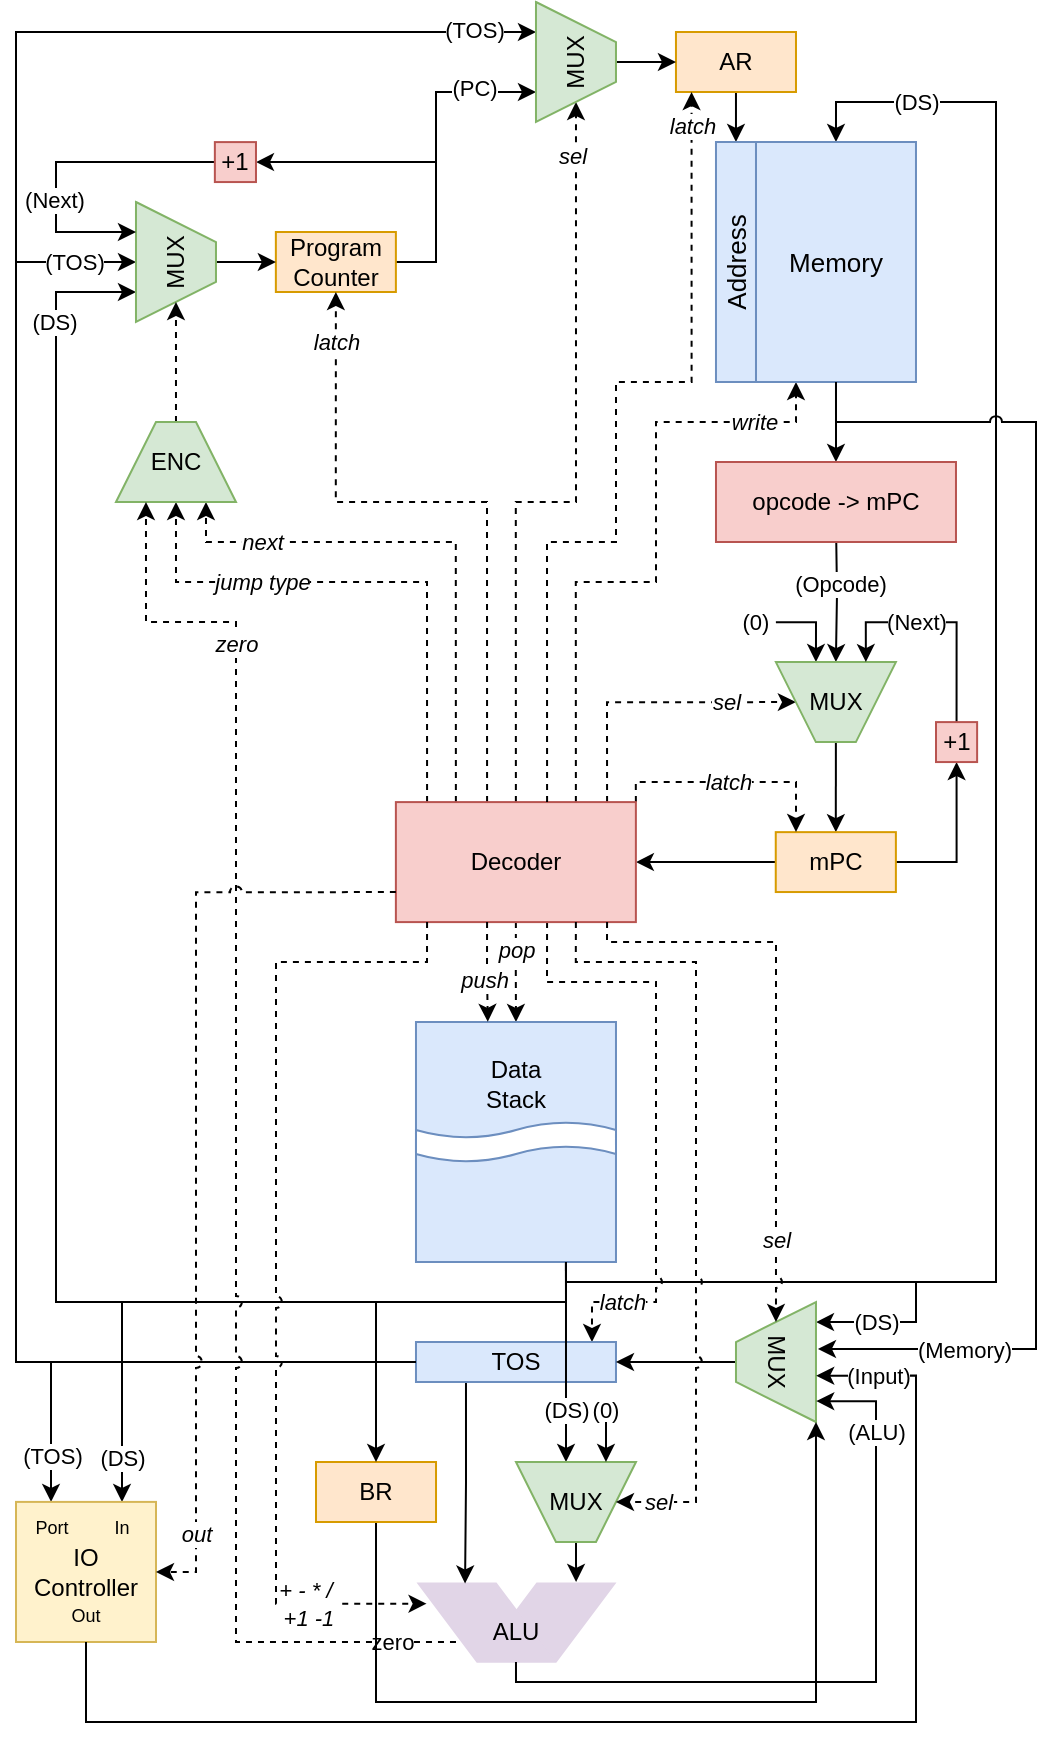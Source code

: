 <mxfile version="24.4.0" type="device">
  <diagram name="Page-1" id="PJzcmPcfEXtCJqOqldld">
    <mxGraphModel dx="734" dy="472" grid="1" gridSize="10" guides="1" tooltips="1" connect="1" arrows="1" fold="1" page="1" pageScale="1" pageWidth="850" pageHeight="1100" background="none" math="0" shadow="0">
      <root>
        <mxCell id="0" />
        <mxCell id="1" parent="0" />
        <mxCell id="N7PJomAF6_bV-9XCImqY-77" style="edgeStyle=orthogonalEdgeStyle;rounded=0;orthogonalLoop=1;jettySize=auto;html=1;exitX=0;exitY=0.5;exitDx=0;exitDy=0;entryX=0.25;entryY=1;entryDx=0;entryDy=0;" parent="1" source="qQ5Oa0ZnRfvg7QE1ZFq0-29" target="N7PJomAF6_bV-9XCImqY-65" edge="1">
          <mxGeometry relative="1" as="geometry">
            <Array as="points">
              <mxPoint x="190" y="760" />
              <mxPoint x="190" y="95" />
            </Array>
          </mxGeometry>
        </mxCell>
        <mxCell id="N7PJomAF6_bV-9XCImqY-89" value="(TOS)" style="edgeLabel;html=1;align=center;verticalAlign=middle;resizable=0;points=[];" parent="N7PJomAF6_bV-9XCImqY-77" vertex="1" connectable="0">
          <mxGeometry x="0.954" y="1" relative="1" as="geometry">
            <mxPoint x="-5" as="offset" />
          </mxGeometry>
        </mxCell>
        <mxCell id="cv9zKFNZRaeKrZJYY6Kr-5" style="edgeStyle=orthogonalEdgeStyle;rounded=0;orthogonalLoop=1;jettySize=auto;html=1;exitX=0;exitY=0.5;exitDx=0;exitDy=0;entryX=0.5;entryY=1;entryDx=0;entryDy=0;" parent="1" source="qQ5Oa0ZnRfvg7QE1ZFq0-29" target="N7PJomAF6_bV-9XCImqY-14" edge="1">
          <mxGeometry relative="1" as="geometry">
            <Array as="points">
              <mxPoint x="190" y="760" />
              <mxPoint x="190" y="210" />
            </Array>
          </mxGeometry>
        </mxCell>
        <mxCell id="cv9zKFNZRaeKrZJYY6Kr-6" value="(TOS)" style="edgeLabel;html=1;align=center;verticalAlign=middle;resizable=0;points=[];" parent="cv9zKFNZRaeKrZJYY6Kr-5" vertex="1" connectable="0">
          <mxGeometry x="0.933" y="1" relative="1" as="geometry">
            <mxPoint x="-4" y="1" as="offset" />
          </mxGeometry>
        </mxCell>
        <mxCell id="cv9zKFNZRaeKrZJYY6Kr-4" style="edgeStyle=orthogonalEdgeStyle;rounded=0;orthogonalLoop=1;jettySize=auto;html=1;exitX=0.75;exitY=1;exitDx=0;exitDy=0;entryX=0.75;entryY=1;entryDx=0;entryDy=0;jumpStyle=none;" parent="1" source="qQ5Oa0ZnRfvg7QE1ZFq0-28" target="N7PJomAF6_bV-9XCImqY-14" edge="1">
          <mxGeometry relative="1" as="geometry">
            <Array as="points">
              <mxPoint x="465" y="730" />
              <mxPoint x="210" y="730" />
              <mxPoint x="210" y="225" />
            </Array>
          </mxGeometry>
        </mxCell>
        <mxCell id="cv9zKFNZRaeKrZJYY6Kr-9" value="(DS)" style="edgeLabel;html=1;align=center;verticalAlign=middle;resizable=0;points=[];" parent="cv9zKFNZRaeKrZJYY6Kr-4" vertex="1" connectable="0">
          <mxGeometry x="0.895" y="1" relative="1" as="geometry">
            <mxPoint y="12" as="offset" />
          </mxGeometry>
        </mxCell>
        <mxCell id="qQ5Oa0ZnRfvg7QE1ZFq0-73" style="edgeStyle=orthogonalEdgeStyle;rounded=0;orthogonalLoop=1;jettySize=auto;html=1;exitX=0.75;exitY=1;exitDx=0;exitDy=0;entryX=0.833;entryY=1;entryDx=0;entryDy=0;entryPerimeter=0;" parent="1" source="qQ5Oa0ZnRfvg7QE1ZFq0-28" target="N7PJomAF6_bV-9XCImqY-4" edge="1">
          <mxGeometry relative="1" as="geometry">
            <mxPoint x="579.99" y="750" as="targetPoint" />
            <Array as="points">
              <mxPoint x="464.99" y="720" />
              <mxPoint x="639.99" y="720" />
              <mxPoint x="639.99" y="740" />
            </Array>
          </mxGeometry>
        </mxCell>
        <mxCell id="Do0a-ro9Hrfzr5cdYWvO-51" value="(DS)" style="edgeLabel;html=1;align=center;verticalAlign=middle;resizable=0;points=[];" vertex="1" connectable="0" parent="qQ5Oa0ZnRfvg7QE1ZFq0-73">
          <mxGeometry x="0.77" relative="1" as="geometry">
            <mxPoint as="offset" />
          </mxGeometry>
        </mxCell>
        <mxCell id="N7PJomAF6_bV-9XCImqY-78" style="edgeStyle=orthogonalEdgeStyle;rounded=0;orthogonalLoop=1;jettySize=auto;html=1;exitX=0.75;exitY=1;exitDx=0;exitDy=0;entryX=0.5;entryY=0;entryDx=0;entryDy=0;jumpStyle=none;" parent="1" source="qQ5Oa0ZnRfvg7QE1ZFq0-28" target="N7PJomAF6_bV-9XCImqY-67" edge="1">
          <mxGeometry relative="1" as="geometry">
            <Array as="points">
              <mxPoint x="464.99" y="720" />
              <mxPoint x="679.99" y="720" />
              <mxPoint x="679.99" y="130" />
              <mxPoint x="599.99" y="130" />
            </Array>
          </mxGeometry>
        </mxCell>
        <mxCell id="cv9zKFNZRaeKrZJYY6Kr-3" value="(DS)" style="edgeLabel;html=1;align=center;verticalAlign=middle;resizable=0;points=[];" parent="N7PJomAF6_bV-9XCImqY-78" vertex="1" connectable="0">
          <mxGeometry x="0.905" relative="1" as="geometry">
            <mxPoint x="16" as="offset" />
          </mxGeometry>
        </mxCell>
        <mxCell id="N7PJomAF6_bV-9XCImqY-27" style="edgeStyle=orthogonalEdgeStyle;rounded=0;orthogonalLoop=1;jettySize=auto;html=1;exitX=0.5;exitY=1;exitDx=0;exitDy=0;entryX=0.5;entryY=0;entryDx=0;entryDy=0;jumpStyle=none;" parent="1" source="N7PJomAF6_bV-9XCImqY-67" target="qQ5Oa0ZnRfvg7QE1ZFq0-6" edge="1">
          <mxGeometry relative="1" as="geometry">
            <mxPoint x="599.99" y="270" as="sourcePoint" />
          </mxGeometry>
        </mxCell>
        <mxCell id="qQ5Oa0ZnRfvg7QE1ZFq0-4" style="edgeStyle=orthogonalEdgeStyle;rounded=0;orthogonalLoop=1;jettySize=auto;html=1;exitX=1;exitY=0.5;exitDx=0;exitDy=0;entryX=0.75;entryY=1;entryDx=0;entryDy=0;" parent="1" source="qQ5Oa0ZnRfvg7QE1ZFq0-2" target="N7PJomAF6_bV-9XCImqY-65" edge="1">
          <mxGeometry relative="1" as="geometry">
            <mxPoint x="439.99" y="210" as="targetPoint" />
            <Array as="points">
              <mxPoint x="399.99" y="210" />
              <mxPoint x="399.99" y="125" />
            </Array>
          </mxGeometry>
        </mxCell>
        <mxCell id="N7PJomAF6_bV-9XCImqY-88" value="(PC)" style="edgeLabel;html=1;align=center;verticalAlign=middle;resizable=0;points=[];" parent="qQ5Oa0ZnRfvg7QE1ZFq0-4" vertex="1" connectable="0">
          <mxGeometry x="0.662" y="2" relative="1" as="geometry">
            <mxPoint x="-5" as="offset" />
          </mxGeometry>
        </mxCell>
        <mxCell id="Do0a-ro9Hrfzr5cdYWvO-29" style="edgeStyle=orthogonalEdgeStyle;rounded=0;orthogonalLoop=1;jettySize=auto;html=1;exitX=1;exitY=0.5;exitDx=0;exitDy=0;entryX=1;entryY=0.5;entryDx=0;entryDy=0;" edge="1" parent="1" source="qQ5Oa0ZnRfvg7QE1ZFq0-2" target="Do0a-ro9Hrfzr5cdYWvO-25">
          <mxGeometry relative="1" as="geometry">
            <Array as="points">
              <mxPoint x="400" y="210" />
              <mxPoint x="400" y="160" />
            </Array>
          </mxGeometry>
        </mxCell>
        <mxCell id="qQ5Oa0ZnRfvg7QE1ZFq0-2" value="Program&lt;br&gt;Counter" style="rounded=0;whiteSpace=wrap;html=1;fillColor=#ffe6cc;strokeColor=#d79b00;" parent="1" vertex="1">
          <mxGeometry x="319.93" y="195" width="60.01" height="30" as="geometry" />
        </mxCell>
        <mxCell id="qQ5Oa0ZnRfvg7QE1ZFq0-17" style="edgeStyle=orthogonalEdgeStyle;rounded=0;orthogonalLoop=1;jettySize=auto;html=1;exitX=0.5;exitY=1;exitDx=0;exitDy=0;entryX=0.5;entryY=1;entryDx=0;entryDy=0;" parent="1" target="N7PJomAF6_bV-9XCImqY-16" edge="1">
          <mxGeometry relative="1" as="geometry">
            <mxPoint x="599.99" y="340.05" as="sourcePoint" />
            <mxPoint x="599.99" y="400.1" as="targetPoint" />
          </mxGeometry>
        </mxCell>
        <mxCell id="N7PJomAF6_bV-9XCImqY-85" value="(Opcode)" style="edgeLabel;html=1;align=center;verticalAlign=middle;resizable=0;points=[];" parent="qQ5Oa0ZnRfvg7QE1ZFq0-17" vertex="1" connectable="0">
          <mxGeometry x="-0.122" y="1" relative="1" as="geometry">
            <mxPoint as="offset" />
          </mxGeometry>
        </mxCell>
        <mxCell id="qQ5Oa0ZnRfvg7QE1ZFq0-6" value="opcode -&amp;gt; mPC" style="rounded=0;whiteSpace=wrap;html=1;fillColor=#f8cecc;strokeColor=#b85450;" parent="1" vertex="1">
          <mxGeometry x="539.99" y="310" width="120" height="40" as="geometry" />
        </mxCell>
        <mxCell id="qQ5Oa0ZnRfvg7QE1ZFq0-24" style="edgeStyle=orthogonalEdgeStyle;rounded=0;orthogonalLoop=1;jettySize=auto;html=1;exitX=0.5;exitY=0;exitDx=0;exitDy=0;entryX=0.5;entryY=0;entryDx=0;entryDy=0;" parent="1" source="N7PJomAF6_bV-9XCImqY-16" target="qQ5Oa0ZnRfvg7QE1ZFq0-22" edge="1">
          <mxGeometry relative="1" as="geometry">
            <mxPoint x="599.94" y="450.05" as="sourcePoint" />
          </mxGeometry>
        </mxCell>
        <mxCell id="qQ5Oa0ZnRfvg7QE1ZFq0-27" style="edgeStyle=orthogonalEdgeStyle;rounded=0;orthogonalLoop=1;jettySize=auto;html=1;exitX=0;exitY=0.5;exitDx=0;exitDy=0;entryX=1;entryY=0.5;entryDx=0;entryDy=0;" parent="1" source="qQ5Oa0ZnRfvg7QE1ZFq0-22" target="qQ5Oa0ZnRfvg7QE1ZFq0-26" edge="1">
          <mxGeometry relative="1" as="geometry" />
        </mxCell>
        <mxCell id="Do0a-ro9Hrfzr5cdYWvO-37" style="edgeStyle=orthogonalEdgeStyle;rounded=0;orthogonalLoop=1;jettySize=auto;html=1;exitX=1;exitY=0.5;exitDx=0;exitDy=0;entryX=0.5;entryY=1;entryDx=0;entryDy=0;" edge="1" parent="1" source="qQ5Oa0ZnRfvg7QE1ZFq0-22" target="Do0a-ro9Hrfzr5cdYWvO-32">
          <mxGeometry relative="1" as="geometry" />
        </mxCell>
        <mxCell id="qQ5Oa0ZnRfvg7QE1ZFq0-22" value="mPC" style="rounded=0;whiteSpace=wrap;html=1;fillColor=#ffe6cc;strokeColor=#d79b00;" parent="1" vertex="1">
          <mxGeometry x="569.88" y="495.07" width="60.06" height="29.95" as="geometry" />
        </mxCell>
        <mxCell id="cv9zKFNZRaeKrZJYY6Kr-15" style="edgeStyle=orthogonalEdgeStyle;rounded=0;orthogonalLoop=1;jettySize=auto;html=1;exitX=0.5;exitY=0;exitDx=0;exitDy=0;entryX=1;entryY=0.5;entryDx=0;entryDy=0;dashed=1;exitPerimeter=0;" parent="1" source="qQ5Oa0ZnRfvg7QE1ZFq0-26" target="N7PJomAF6_bV-9XCImqY-65" edge="1">
          <mxGeometry relative="1" as="geometry">
            <Array as="points">
              <mxPoint x="440" y="330" />
              <mxPoint x="470" y="330" />
            </Array>
          </mxGeometry>
        </mxCell>
        <mxCell id="Do0a-ro9Hrfzr5cdYWvO-20" value="&lt;i&gt;sel&lt;/i&gt;" style="edgeLabel;html=1;align=center;verticalAlign=middle;resizable=0;points=[];" vertex="1" connectable="0" parent="cv9zKFNZRaeKrZJYY6Kr-15">
          <mxGeometry x="0.857" y="2" relative="1" as="geometry">
            <mxPoint as="offset" />
          </mxGeometry>
        </mxCell>
        <mxCell id="cv9zKFNZRaeKrZJYY6Kr-16" style="edgeStyle=orthogonalEdgeStyle;rounded=0;orthogonalLoop=1;jettySize=auto;html=1;exitX=0.25;exitY=0;exitDx=0;exitDy=0;entryX=0.75;entryY=1;entryDx=0;entryDy=0;dashed=1;exitPerimeter=0;" parent="1" source="qQ5Oa0ZnRfvg7QE1ZFq0-26" target="cv9zKFNZRaeKrZJYY6Kr-30" edge="1">
          <mxGeometry relative="1" as="geometry">
            <Array as="points">
              <mxPoint x="410" y="350" />
              <mxPoint x="285" y="350" />
            </Array>
          </mxGeometry>
        </mxCell>
        <mxCell id="cv9zKFNZRaeKrZJYY6Kr-32" value="next" style="edgeLabel;html=1;align=center;verticalAlign=middle;resizable=0;points=[];fontStyle=2" parent="cv9zKFNZRaeKrZJYY6Kr-16" vertex="1" connectable="0">
          <mxGeometry x="0.65" relative="1" as="geometry">
            <mxPoint as="offset" />
          </mxGeometry>
        </mxCell>
        <mxCell id="cv9zKFNZRaeKrZJYY6Kr-17" style="edgeStyle=orthogonalEdgeStyle;rounded=0;orthogonalLoop=1;jettySize=auto;html=1;exitX=0.88;exitY=0;exitDx=0;exitDy=0;entryX=1;entryY=0.5;entryDx=0;entryDy=0;dashed=1;exitPerimeter=0;" parent="1" source="qQ5Oa0ZnRfvg7QE1ZFq0-26" target="N7PJomAF6_bV-9XCImqY-16" edge="1">
          <mxGeometry relative="1" as="geometry">
            <Array as="points">
              <mxPoint x="486" y="430" />
            </Array>
          </mxGeometry>
        </mxCell>
        <mxCell id="Do0a-ro9Hrfzr5cdYWvO-23" value="&lt;i&gt;sel&lt;/i&gt;" style="edgeLabel;html=1;align=center;verticalAlign=middle;resizable=0;points=[];" vertex="1" connectable="0" parent="cv9zKFNZRaeKrZJYY6Kr-17">
          <mxGeometry x="0.513" relative="1" as="geometry">
            <mxPoint as="offset" />
          </mxGeometry>
        </mxCell>
        <mxCell id="cv9zKFNZRaeKrZJYY6Kr-31" style="edgeStyle=orthogonalEdgeStyle;rounded=0;orthogonalLoop=1;jettySize=auto;html=1;exitX=0.13;exitY=0;exitDx=0;exitDy=0;entryX=0.5;entryY=1;entryDx=0;entryDy=0;dashed=1;exitPerimeter=0;" parent="1" source="qQ5Oa0ZnRfvg7QE1ZFq0-26" target="cv9zKFNZRaeKrZJYY6Kr-30" edge="1">
          <mxGeometry relative="1" as="geometry">
            <Array as="points">
              <mxPoint x="396" y="370" />
              <mxPoint x="270" y="370" />
            </Array>
          </mxGeometry>
        </mxCell>
        <mxCell id="cv9zKFNZRaeKrZJYY6Kr-33" value="jump type" style="edgeLabel;html=1;align=center;verticalAlign=middle;resizable=0;points=[];fontStyle=2" parent="cv9zKFNZRaeKrZJYY6Kr-31" vertex="1" connectable="0">
          <mxGeometry x="0.4" relative="1" as="geometry">
            <mxPoint as="offset" />
          </mxGeometry>
        </mxCell>
        <mxCell id="cv9zKFNZRaeKrZJYY6Kr-36" style="edgeStyle=orthogonalEdgeStyle;rounded=0;orthogonalLoop=1;jettySize=auto;html=1;exitX=0.38;exitY=0;exitDx=0;exitDy=0;exitPerimeter=0;entryX=0.5;entryY=1;entryDx=0;entryDy=0;dashed=1;" parent="1" source="qQ5Oa0ZnRfvg7QE1ZFq0-26" target="qQ5Oa0ZnRfvg7QE1ZFq0-2" edge="1">
          <mxGeometry relative="1" as="geometry">
            <Array as="points">
              <mxPoint x="426" y="330" />
              <mxPoint x="350" y="330" />
            </Array>
          </mxGeometry>
        </mxCell>
        <mxCell id="Do0a-ro9Hrfzr5cdYWvO-19" value="&lt;i&gt;latch&lt;/i&gt;" style="edgeLabel;html=1;align=center;verticalAlign=middle;resizable=0;points=[];" vertex="1" connectable="0" parent="cv9zKFNZRaeKrZJYY6Kr-36">
          <mxGeometry x="0.851" relative="1" as="geometry">
            <mxPoint as="offset" />
          </mxGeometry>
        </mxCell>
        <mxCell id="cv9zKFNZRaeKrZJYY6Kr-39" style="edgeStyle=orthogonalEdgeStyle;rounded=0;orthogonalLoop=1;jettySize=auto;html=1;exitX=1;exitY=0;exitDx=0;exitDy=0;exitPerimeter=0;dashed=1;" parent="1" source="qQ5Oa0ZnRfvg7QE1ZFq0-26" edge="1">
          <mxGeometry relative="1" as="geometry">
            <Array as="points">
              <mxPoint x="500" y="470" />
              <mxPoint x="580" y="470" />
              <mxPoint x="580" y="495" />
            </Array>
            <mxPoint x="580" y="495" as="targetPoint" />
          </mxGeometry>
        </mxCell>
        <mxCell id="Do0a-ro9Hrfzr5cdYWvO-24" value="&lt;i&gt;latch&lt;/i&gt;" style="edgeLabel;html=1;align=center;verticalAlign=middle;resizable=0;points=[];" vertex="1" connectable="0" parent="cv9zKFNZRaeKrZJYY6Kr-39">
          <mxGeometry x="-0.04" relative="1" as="geometry">
            <mxPoint as="offset" />
          </mxGeometry>
        </mxCell>
        <mxCell id="cv9zKFNZRaeKrZJYY6Kr-40" style="edgeStyle=orthogonalEdgeStyle;rounded=0;orthogonalLoop=1;jettySize=auto;html=1;exitX=0.63;exitY=1;exitDx=0;exitDy=0;exitPerimeter=0;entryX=0.88;entryY=0;entryDx=0;entryDy=0;entryPerimeter=0;dashed=1;jumpStyle=arc;" parent="1" source="qQ5Oa0ZnRfvg7QE1ZFq0-26" target="qQ5Oa0ZnRfvg7QE1ZFq0-29" edge="1">
          <mxGeometry relative="1" as="geometry">
            <Array as="points">
              <mxPoint x="455.99" y="570" />
              <mxPoint x="509.99" y="570" />
              <mxPoint x="509.99" y="730" />
              <mxPoint x="477.99" y="730" />
            </Array>
          </mxGeometry>
        </mxCell>
        <mxCell id="Do0a-ro9Hrfzr5cdYWvO-16" value="latch" style="edgeLabel;html=1;align=center;verticalAlign=middle;resizable=0;points=[];fontStyle=2" vertex="1" connectable="0" parent="cv9zKFNZRaeKrZJYY6Kr-40">
          <mxGeometry x="0.88" relative="1" as="geometry">
            <mxPoint x="15" y="-2" as="offset" />
          </mxGeometry>
        </mxCell>
        <mxCell id="cv9zKFNZRaeKrZJYY6Kr-41" value="" style="edgeStyle=orthogonalEdgeStyle;rounded=0;orthogonalLoop=1;jettySize=auto;html=1;exitX=0.5;exitY=1;exitDx=0;exitDy=0;exitPerimeter=0;entryX=0.5;entryY=0;entryDx=0;entryDy=0;dashed=1;" parent="1" source="qQ5Oa0ZnRfvg7QE1ZFq0-26" target="qQ5Oa0ZnRfvg7QE1ZFq0-28" edge="1">
          <mxGeometry x="0.6" y="40" relative="1" as="geometry">
            <mxPoint as="offset" />
          </mxGeometry>
        </mxCell>
        <mxCell id="Do0a-ro9Hrfzr5cdYWvO-41" value="pop" style="edgeLabel;html=1;align=center;verticalAlign=middle;resizable=0;points=[];fontStyle=2" vertex="1" connectable="0" parent="cv9zKFNZRaeKrZJYY6Kr-41">
          <mxGeometry x="-0.466" relative="1" as="geometry">
            <mxPoint as="offset" />
          </mxGeometry>
        </mxCell>
        <mxCell id="cv9zKFNZRaeKrZJYY6Kr-81" style="edgeStyle=orthogonalEdgeStyle;rounded=0;orthogonalLoop=1;jettySize=auto;html=1;exitX=0.75;exitY=0;exitDx=0;exitDy=0;exitPerimeter=0;entryX=0.25;entryY=1;entryDx=0;entryDy=0;dashed=1;" parent="1" source="qQ5Oa0ZnRfvg7QE1ZFq0-26" target="N7PJomAF6_bV-9XCImqY-67" edge="1">
          <mxGeometry relative="1" as="geometry">
            <Array as="points">
              <mxPoint x="470" y="370" />
              <mxPoint x="510" y="370" />
              <mxPoint x="510" y="290" />
              <mxPoint x="580" y="290" />
            </Array>
          </mxGeometry>
        </mxCell>
        <mxCell id="Do0a-ro9Hrfzr5cdYWvO-22" value="&lt;i&gt;write&lt;/i&gt;" style="edgeLabel;html=1;align=center;verticalAlign=middle;resizable=0;points=[];" vertex="1" connectable="0" parent="cv9zKFNZRaeKrZJYY6Kr-81">
          <mxGeometry x="0.74" relative="1" as="geometry">
            <mxPoint as="offset" />
          </mxGeometry>
        </mxCell>
        <mxCell id="qQ5Oa0ZnRfvg7QE1ZFq0-26" value="Decoder" style="rounded=0;whiteSpace=wrap;html=1;fillColor=#f8cecc;strokeColor=#b85450;points=[[0,0,0,0,0],[0,0.25,0,0,0],[0,0.5,0,0,0],[0,0.75,0,0,0],[0,1,0,0,0],[0.13,0,0,0,0],[0.13,1,0,0,0],[0.25,0,0,0,0],[0.25,1,0,0,0],[0.38,0,0,0,0],[0.38,1,0,0,0],[0.5,0,0,0,0],[0.5,1,0,0,0],[0.63,0,0,0,0],[0.63,1,0,0,0],[0.75,0,0,0,0],[0.75,1,0,0,0],[0.88,0,0,0,0],[0.88,1,0,0,0],[1,0,0,0,0],[1,0.25,0,0,0],[1,0.5,0,0,0],[1,0.75,0,0,0],[1,1,0,0,0]];" parent="1" vertex="1">
          <mxGeometry x="379.94" y="480.05" width="120" height="60" as="geometry" />
        </mxCell>
        <mxCell id="qQ5Oa0ZnRfvg7QE1ZFq0-40" value="" style="group;strokeColor=none;fillColor=none;" parent="1" vertex="1" connectable="0">
          <mxGeometry x="389.99" y="870" width="100" height="40" as="geometry" />
        </mxCell>
        <mxCell id="qQ5Oa0ZnRfvg7QE1ZFq0-32" value="" style="shape=parallelogram;perimeter=parallelogramPerimeter;whiteSpace=wrap;html=1;fixedSize=1;size=30;strokeWidth=0;strokeColor=none;fillColor=#e1d5e7;perimeterSpacing=4;" parent="qQ5Oa0ZnRfvg7QE1ZFq0-40" vertex="1">
          <mxGeometry x="30" width="70" height="40" as="geometry" />
        </mxCell>
        <mxCell id="qQ5Oa0ZnRfvg7QE1ZFq0-36" value="" style="shape=parallelogram;perimeter=parallelogramPerimeter;whiteSpace=wrap;html=1;fixedSize=1;size=30;flipH=1;strokeWidth=0;perimeterSpacing=4;fillColor=#e1d5e7;strokeColor=none;" parent="qQ5Oa0ZnRfvg7QE1ZFq0-40" vertex="1">
          <mxGeometry width="70" height="40" as="geometry" />
        </mxCell>
        <mxCell id="qQ5Oa0ZnRfvg7QE1ZFq0-41" value="ALU" style="text;html=1;align=center;verticalAlign=middle;whiteSpace=wrap;rounded=0;" parent="qQ5Oa0ZnRfvg7QE1ZFq0-40" vertex="1">
          <mxGeometry x="20" y="10" width="60" height="30" as="geometry" />
        </mxCell>
        <mxCell id="qQ5Oa0ZnRfvg7QE1ZFq0-44" style="edgeStyle=orthogonalEdgeStyle;rounded=0;orthogonalLoop=1;jettySize=auto;html=1;exitX=0.25;exitY=1;exitDx=0;exitDy=0;entryX=0.634;entryY=0.099;entryDx=0;entryDy=0;entryPerimeter=0;" parent="1" source="qQ5Oa0ZnRfvg7QE1ZFq0-29" target="qQ5Oa0ZnRfvg7QE1ZFq0-36" edge="1">
          <mxGeometry relative="1" as="geometry">
            <Array as="points">
              <mxPoint x="415" y="820" />
              <mxPoint x="415" y="820" />
            </Array>
          </mxGeometry>
        </mxCell>
        <mxCell id="qQ5Oa0ZnRfvg7QE1ZFq0-53" style="edgeStyle=orthogonalEdgeStyle;rounded=0;orthogonalLoop=1;jettySize=auto;html=1;entryX=0.666;entryY=1.001;entryDx=0;entryDy=0;entryPerimeter=0;" parent="1" source="qQ5Oa0ZnRfvg7QE1ZFq0-51" target="N7PJomAF6_bV-9XCImqY-16" edge="1">
          <mxGeometry relative="1" as="geometry">
            <Array as="points">
              <mxPoint x="589.94" y="390.05" />
            </Array>
            <mxPoint x="589.94" y="410.05" as="targetPoint" />
          </mxGeometry>
        </mxCell>
        <mxCell id="qQ5Oa0ZnRfvg7QE1ZFq0-51" value="(0)" style="text;html=1;align=center;verticalAlign=middle;whiteSpace=wrap;rounded=0;fontSize=11;" parent="1" vertex="1">
          <mxGeometry x="549.94" y="380.05" width="20" height="20" as="geometry" />
        </mxCell>
        <mxCell id="qQ5Oa0ZnRfvg7QE1ZFq0-29" value="TOS" style="rounded=0;whiteSpace=wrap;html=1;fillColor=#dae8fc;strokeColor=#6c8ebf;gradientColor=none;strokeWidth=1;points=[[0,0,0,0,0],[0,0.25,0,0,0],[0,0.5,0,0,0],[0,0.75,0,0,0],[0,1,0,0,0],[0.25,0,0,0,0],[0.25,1,0,0,0],[0.5,0,0,0,0],[0.5,1,0,0,0],[0.75,0,0,0,0],[0.75,1,0,0,0],[0.88,0,0,0,0],[1,0,0,0,0],[1,0.25,0,0,0],[1,0.5,0,0,0],[1,0.75,0,0,0],[1,1,0,0,0]];" parent="1" vertex="1">
          <mxGeometry x="389.99" y="750" width="100" height="20" as="geometry" />
        </mxCell>
        <mxCell id="qQ5Oa0ZnRfvg7QE1ZFq0-63" value="" style="group" parent="1" vertex="1" connectable="0">
          <mxGeometry x="389.99" y="590" width="100" height="120" as="geometry" />
        </mxCell>
        <mxCell id="qQ5Oa0ZnRfvg7QE1ZFq0-28" value="&lt;div&gt;Data&lt;/div&gt;Stack&lt;div&gt;&lt;br&gt;&lt;/div&gt;&lt;div&gt;&lt;br&gt;&lt;/div&gt;&lt;div&gt;&lt;br&gt;&lt;/div&gt;&lt;div&gt;&lt;br&gt;&lt;/div&gt;" style="rounded=0;whiteSpace=wrap;html=1;fillColor=#dae8fc;strokeColor=#6c8ebf;points=[[0,0,0,0,0],[0,0.25,0,0,0],[0,0.5,0,0,0],[0,0.75,0,0,0],[0,1,0,0,0],[0.25,0,0,0,0],[0.25,1,0,0,0],[0.38,0,0,0,0],[0.5,0,0,0,0],[0.5,1,0,0,0],[0.75,0,0,0,0],[0.75,1,0,0,0],[1,0,0,0,0],[1,0.25,0,0,0],[1,0.5,0,0,0],[1,0.75,0,0,0],[1,1,0,0,0]];" parent="qQ5Oa0ZnRfvg7QE1ZFq0-63" vertex="1">
          <mxGeometry width="100" height="120" as="geometry" />
        </mxCell>
        <mxCell id="qQ5Oa0ZnRfvg7QE1ZFq0-30" value="" style="shape=tape;whiteSpace=wrap;html=1;strokeColor=#6c8ebf;" parent="qQ5Oa0ZnRfvg7QE1ZFq0-63" vertex="1">
          <mxGeometry y="50" width="100" height="20" as="geometry" />
        </mxCell>
        <mxCell id="qQ5Oa0ZnRfvg7QE1ZFq0-74" style="edgeStyle=orthogonalEdgeStyle;rounded=0;orthogonalLoop=1;jettySize=auto;html=1;exitX=0.75;exitY=1;exitDx=0;exitDy=0;" parent="1" source="qQ5Oa0ZnRfvg7QE1ZFq0-28" target="N7PJomAF6_bV-9XCImqY-1" edge="1">
          <mxGeometry relative="1" as="geometry">
            <Array as="points">
              <mxPoint x="464.99" y="790" />
              <mxPoint x="464.99" y="790" />
            </Array>
            <mxPoint x="464.99" y="810" as="targetPoint" />
          </mxGeometry>
        </mxCell>
        <mxCell id="cv9zKFNZRaeKrZJYY6Kr-28" value="(DS)" style="edgeLabel;html=1;align=center;verticalAlign=middle;resizable=0;points=[];" parent="qQ5Oa0ZnRfvg7QE1ZFq0-74" vertex="1" connectable="0">
          <mxGeometry x="0.47" relative="1" as="geometry">
            <mxPoint as="offset" />
          </mxGeometry>
        </mxCell>
        <mxCell id="qQ5Oa0ZnRfvg7QE1ZFq0-75" style="edgeStyle=orthogonalEdgeStyle;rounded=0;orthogonalLoop=1;jettySize=auto;html=1;exitX=0.5;exitY=0;exitDx=0;exitDy=0;entryX=0.693;entryY=0.083;entryDx=0;entryDy=0;entryPerimeter=0;" parent="1" source="N7PJomAF6_bV-9XCImqY-1" target="qQ5Oa0ZnRfvg7QE1ZFq0-32" edge="1">
          <mxGeometry relative="1" as="geometry">
            <mxPoint x="469.99" y="850" as="sourcePoint" />
          </mxGeometry>
        </mxCell>
        <mxCell id="N7PJomAF6_bV-9XCImqY-1" value="MUX" style="shape=trapezoid;perimeter=trapezoidPerimeter;whiteSpace=wrap;html=1;fixedSize=1;fillColor=#d5e8d4;strokeColor=#82b366;direction=west;" parent="1" vertex="1">
          <mxGeometry x="439.99" y="810" width="60" height="40" as="geometry" />
        </mxCell>
        <mxCell id="N7PJomAF6_bV-9XCImqY-12" style="edgeStyle=orthogonalEdgeStyle;rounded=0;orthogonalLoop=1;jettySize=auto;html=1;exitX=0.5;exitY=0;exitDx=0;exitDy=0;entryX=1;entryY=0.5;entryDx=0;entryDy=0;" parent="1" source="N7PJomAF6_bV-9XCImqY-4" target="qQ5Oa0ZnRfvg7QE1ZFq0-29" edge="1">
          <mxGeometry relative="1" as="geometry" />
        </mxCell>
        <mxCell id="N7PJomAF6_bV-9XCImqY-4" value="MUX" style="shape=trapezoid;perimeter=trapezoidPerimeter;whiteSpace=wrap;html=1;fixedSize=1;fillColor=#d5e8d4;strokeColor=#82b366;direction=west;rotation=90;" parent="1" vertex="1">
          <mxGeometry x="539.99" y="740" width="60" height="40" as="geometry" />
        </mxCell>
        <mxCell id="N7PJomAF6_bV-9XCImqY-5" style="edgeStyle=orthogonalEdgeStyle;rounded=0;orthogonalLoop=1;jettySize=auto;html=1;exitX=0.5;exitY=1;exitDx=0;exitDy=0;entryX=0.174;entryY=1.003;entryDx=0;entryDy=0;entryPerimeter=0;" parent="1" source="qQ5Oa0ZnRfvg7QE1ZFq0-41" target="N7PJomAF6_bV-9XCImqY-4" edge="1">
          <mxGeometry relative="1" as="geometry">
            <Array as="points">
              <mxPoint x="440" y="920" />
              <mxPoint x="620" y="920" />
              <mxPoint x="620" y="780" />
            </Array>
          </mxGeometry>
        </mxCell>
        <mxCell id="N7PJomAF6_bV-9XCImqY-83" value="(ALU)" style="edgeLabel;html=1;align=center;verticalAlign=middle;resizable=0;points=[];" parent="N7PJomAF6_bV-9XCImqY-5" vertex="1" connectable="0">
          <mxGeometry x="0.546" relative="1" as="geometry">
            <mxPoint y="-37" as="offset" />
          </mxGeometry>
        </mxCell>
        <mxCell id="N7PJomAF6_bV-9XCImqY-15" style="edgeStyle=orthogonalEdgeStyle;rounded=0;orthogonalLoop=1;jettySize=auto;html=1;exitX=0.5;exitY=0;exitDx=0;exitDy=0;entryX=0;entryY=0.5;entryDx=0;entryDy=0;" parent="1" source="N7PJomAF6_bV-9XCImqY-14" target="qQ5Oa0ZnRfvg7QE1ZFq0-2" edge="1">
          <mxGeometry relative="1" as="geometry" />
        </mxCell>
        <mxCell id="N7PJomAF6_bV-9XCImqY-14" value="MUX" style="shape=trapezoid;perimeter=trapezoidPerimeter;whiteSpace=wrap;html=1;fixedSize=1;fillColor=#d5e8d4;strokeColor=#82b366;direction=west;rotation=-90;" parent="1" vertex="1">
          <mxGeometry x="239.99" y="190" width="60" height="40" as="geometry" />
        </mxCell>
        <mxCell id="N7PJomAF6_bV-9XCImqY-16" value="MUX" style="shape=trapezoid;perimeter=trapezoidPerimeter;whiteSpace=wrap;html=1;fixedSize=1;fillColor=#d5e8d4;strokeColor=#82b366;direction=west;rotation=0;" parent="1" vertex="1">
          <mxGeometry x="569.94" y="410.05" width="60" height="40" as="geometry" />
        </mxCell>
        <mxCell id="N7PJomAF6_bV-9XCImqY-56" style="edgeStyle=orthogonalEdgeStyle;rounded=0;orthogonalLoop=1;jettySize=auto;html=1;exitX=0.5;exitY=1;exitDx=0;exitDy=0;entryX=0;entryY=0.5;entryDx=0;entryDy=0;" parent="1" edge="1">
          <mxGeometry relative="1" as="geometry">
            <mxPoint x="160" y="890" as="sourcePoint" />
          </mxGeometry>
        </mxCell>
        <mxCell id="N7PJomAF6_bV-9XCImqY-44" style="edgeStyle=orthogonalEdgeStyle;rounded=0;orthogonalLoop=1;jettySize=auto;html=1;exitX=0.5;exitY=0;exitDx=0;exitDy=0;entryX=0.5;entryY=0;entryDx=0;entryDy=0;" parent="1" edge="1">
          <mxGeometry relative="1" as="geometry">
            <mxPoint x="160" y="830" as="sourcePoint" />
          </mxGeometry>
        </mxCell>
        <mxCell id="N7PJomAF6_bV-9XCImqY-75" style="edgeStyle=orthogonalEdgeStyle;rounded=0;orthogonalLoop=1;jettySize=auto;html=1;exitX=0.5;exitY=1;exitDx=0;exitDy=0;entryX=1;entryY=0.5;entryDx=0;entryDy=0;" parent="1" source="N7PJomAF6_bV-9XCImqY-64" target="N7PJomAF6_bV-9XCImqY-68" edge="1">
          <mxGeometry relative="1" as="geometry" />
        </mxCell>
        <mxCell id="N7PJomAF6_bV-9XCImqY-64" value="AR" style="rounded=0;whiteSpace=wrap;html=1;fillColor=#ffe6cc;strokeColor=#d79b00;points=[[0,0,0,0,0],[0,0.25,0,0,0],[0,0.5,0,0,0],[0,0.75,0,0,0],[0,1,0,0,0],[0.13,1,0,0,0],[0.25,0,0,0,0],[0.25,1,0,0,0],[0.5,0,0,0,0],[0.5,1,0,0,0],[0.75,0,0,0,0],[0.75,1,0,0,0],[1,0,0,0,0],[1,0.25,0,0,0],[1,0.5,0,0,0],[1,0.75,0,0,0],[1,1,0,0,0]];" parent="1" vertex="1">
          <mxGeometry x="519.98" y="95" width="60.01" height="30" as="geometry" />
        </mxCell>
        <mxCell id="N7PJomAF6_bV-9XCImqY-76" style="edgeStyle=orthogonalEdgeStyle;rounded=0;orthogonalLoop=1;jettySize=auto;html=1;exitX=0.5;exitY=0;exitDx=0;exitDy=0;entryX=0;entryY=0.5;entryDx=0;entryDy=0;" parent="1" source="N7PJomAF6_bV-9XCImqY-65" target="N7PJomAF6_bV-9XCImqY-64" edge="1">
          <mxGeometry relative="1" as="geometry" />
        </mxCell>
        <mxCell id="N7PJomAF6_bV-9XCImqY-65" value="MUX" style="shape=trapezoid;perimeter=trapezoidPerimeter;whiteSpace=wrap;html=1;fixedSize=1;fillColor=#d5e8d4;strokeColor=#82b366;direction=west;rotation=-90;" parent="1" vertex="1">
          <mxGeometry x="439.99" y="90" width="60" height="40" as="geometry" />
        </mxCell>
        <mxCell id="N7PJomAF6_bV-9XCImqY-66" value="" style="group" parent="1" vertex="1" connectable="0">
          <mxGeometry x="539.99" y="150" width="100" height="120" as="geometry" />
        </mxCell>
        <mxCell id="N7PJomAF6_bV-9XCImqY-67" value="Memory" style="rounded=0;whiteSpace=wrap;html=1;fontSize=13;fillColor=#dae8fc;strokeColor=#6c8ebf;" parent="N7PJomAF6_bV-9XCImqY-66" vertex="1">
          <mxGeometry x="20" width="80" height="120" as="geometry" />
        </mxCell>
        <mxCell id="N7PJomAF6_bV-9XCImqY-68" value="Address" style="rounded=0;whiteSpace=wrap;html=1;fontSize=13;fillColor=#dae8fc;strokeColor=#6c8ebf;rotation=-90;" parent="N7PJomAF6_bV-9XCImqY-66" vertex="1">
          <mxGeometry x="-50" y="50" width="120" height="20" as="geometry" />
        </mxCell>
        <mxCell id="cv9zKFNZRaeKrZJYY6Kr-20" style="edgeStyle=orthogonalEdgeStyle;rounded=0;orthogonalLoop=1;jettySize=auto;html=1;exitX=0.88;exitY=1;exitDx=0;exitDy=0;entryX=1;entryY=0.5;entryDx=0;entryDy=0;dashed=1;jumpStyle=arc;exitPerimeter=0;" parent="1" source="qQ5Oa0ZnRfvg7QE1ZFq0-26" target="N7PJomAF6_bV-9XCImqY-4" edge="1">
          <mxGeometry relative="1" as="geometry">
            <Array as="points">
              <mxPoint x="485.99" y="550" />
              <mxPoint x="569.99" y="550" />
            </Array>
          </mxGeometry>
        </mxCell>
        <mxCell id="Do0a-ro9Hrfzr5cdYWvO-18" value="&lt;i&gt;sel&lt;/i&gt;" style="edgeLabel;html=1;align=center;verticalAlign=middle;resizable=0;points=[];" vertex="1" connectable="0" parent="cv9zKFNZRaeKrZJYY6Kr-20">
          <mxGeometry x="0.707" relative="1" as="geometry">
            <mxPoint as="offset" />
          </mxGeometry>
        </mxCell>
        <mxCell id="cv9zKFNZRaeKrZJYY6Kr-23" style="edgeStyle=orthogonalEdgeStyle;rounded=0;orthogonalLoop=1;jettySize=auto;html=1;exitX=0.75;exitY=1;exitDx=0;exitDy=0;entryX=0;entryY=0.5;entryDx=0;entryDy=0;dashed=1;jumpStyle=arc;" parent="1" source="qQ5Oa0ZnRfvg7QE1ZFq0-26" target="N7PJomAF6_bV-9XCImqY-1" edge="1">
          <mxGeometry relative="1" as="geometry">
            <Array as="points">
              <mxPoint x="469.99" y="560" />
              <mxPoint x="529.99" y="560" />
              <mxPoint x="529.99" y="830" />
            </Array>
          </mxGeometry>
        </mxCell>
        <mxCell id="Do0a-ro9Hrfzr5cdYWvO-17" value="&lt;i&gt;sel&lt;/i&gt;" style="edgeLabel;html=1;align=center;verticalAlign=middle;resizable=0;points=[];" vertex="1" connectable="0" parent="cv9zKFNZRaeKrZJYY6Kr-23">
          <mxGeometry x="0.893" relative="1" as="geometry">
            <mxPoint as="offset" />
          </mxGeometry>
        </mxCell>
        <mxCell id="cv9zKFNZRaeKrZJYY6Kr-27" style="edgeStyle=orthogonalEdgeStyle;rounded=0;orthogonalLoop=1;jettySize=auto;html=1;exitX=0.5;exitY=1;exitDx=0;exitDy=0;entryX=0.25;entryY=1;entryDx=0;entryDy=0;" parent="1" source="cv9zKFNZRaeKrZJYY6Kr-25" target="N7PJomAF6_bV-9XCImqY-1" edge="1">
          <mxGeometry relative="1" as="geometry" />
        </mxCell>
        <mxCell id="cv9zKFNZRaeKrZJYY6Kr-25" value="(0)" style="text;html=1;align=center;verticalAlign=middle;whiteSpace=wrap;rounded=0;fontSize=11;" parent="1" vertex="1">
          <mxGeometry x="479.99" y="778" width="10" height="12" as="geometry" />
        </mxCell>
        <mxCell id="cv9zKFNZRaeKrZJYY6Kr-35" style="edgeStyle=orthogonalEdgeStyle;rounded=0;orthogonalLoop=1;jettySize=auto;html=1;exitX=0.5;exitY=0;exitDx=0;exitDy=0;entryX=1;entryY=0.5;entryDx=0;entryDy=0;dashed=1;" parent="1" source="cv9zKFNZRaeKrZJYY6Kr-30" target="N7PJomAF6_bV-9XCImqY-14" edge="1">
          <mxGeometry relative="1" as="geometry" />
        </mxCell>
        <mxCell id="cv9zKFNZRaeKrZJYY6Kr-30" value="ENC" style="shape=trapezoid;perimeter=trapezoidPerimeter;whiteSpace=wrap;html=1;fixedSize=1;fillColor=#d5e8d4;strokeColor=#82b366;direction=east;" parent="1" vertex="1">
          <mxGeometry x="239.99" y="290" width="60" height="40" as="geometry" />
        </mxCell>
        <mxCell id="cv9zKFNZRaeKrZJYY6Kr-42" style="edgeStyle=orthogonalEdgeStyle;rounded=0;orthogonalLoop=1;jettySize=auto;html=1;exitX=0.38;exitY=1;exitDx=0;exitDy=0;exitPerimeter=0;entryX=0.359;entryY=-0.001;entryDx=0;entryDy=0;entryPerimeter=0;dashed=1;" parent="1" source="qQ5Oa0ZnRfvg7QE1ZFq0-26" target="qQ5Oa0ZnRfvg7QE1ZFq0-28" edge="1">
          <mxGeometry relative="1" as="geometry" />
        </mxCell>
        <mxCell id="Do0a-ro9Hrfzr5cdYWvO-40" value="push" style="edgeLabel;html=1;align=center;verticalAlign=middle;resizable=0;points=[];fontStyle=2" vertex="1" connectable="0" parent="cv9zKFNZRaeKrZJYY6Kr-42">
          <mxGeometry x="0.18" relative="1" as="geometry">
            <mxPoint x="-2" as="offset" />
          </mxGeometry>
        </mxCell>
        <mxCell id="cv9zKFNZRaeKrZJYY6Kr-13" style="edgeStyle=orthogonalEdgeStyle;rounded=0;orthogonalLoop=1;jettySize=auto;html=1;entryX=0.25;entryY=1;entryDx=0;entryDy=0;jumpStyle=arc;exitX=0;exitY=0.667;exitDx=0;exitDy=0;exitPerimeter=0;dashed=1;" parent="1" source="qQ5Oa0ZnRfvg7QE1ZFq0-41" target="cv9zKFNZRaeKrZJYY6Kr-30" edge="1">
          <mxGeometry relative="1" as="geometry">
            <Array as="points">
              <mxPoint x="300" y="900" />
              <mxPoint x="300" y="390" />
              <mxPoint x="255" y="390" />
            </Array>
          </mxGeometry>
        </mxCell>
        <mxCell id="cv9zKFNZRaeKrZJYY6Kr-34" value="zero" style="edgeLabel;html=1;align=center;verticalAlign=middle;resizable=0;points=[];fontStyle=2" parent="cv9zKFNZRaeKrZJYY6Kr-13" vertex="1" connectable="0">
          <mxGeometry x="0.68" relative="1" as="geometry">
            <mxPoint as="offset" />
          </mxGeometry>
        </mxCell>
        <mxCell id="Do0a-ro9Hrfzr5cdYWvO-42" value="zero" style="edgeLabel;html=1;align=center;verticalAlign=middle;resizable=0;points=[];" vertex="1" connectable="0" parent="cv9zKFNZRaeKrZJYY6Kr-13">
          <mxGeometry x="-0.912" relative="1" as="geometry">
            <mxPoint as="offset" />
          </mxGeometry>
        </mxCell>
        <mxCell id="cv9zKFNZRaeKrZJYY6Kr-24" style="edgeStyle=orthogonalEdgeStyle;rounded=0;orthogonalLoop=1;jettySize=auto;html=1;exitX=0.13;exitY=1;exitDx=0;exitDy=0;entryX=0;entryY=0.25;entryDx=0;entryDy=0;jumpStyle=arc;dashed=1;exitPerimeter=0;" parent="1" source="qQ5Oa0ZnRfvg7QE1ZFq0-26" target="qQ5Oa0ZnRfvg7QE1ZFq0-36" edge="1">
          <mxGeometry relative="1" as="geometry">
            <Array as="points">
              <mxPoint x="396" y="560" />
              <mxPoint x="320" y="560" />
              <mxPoint x="320" y="881" />
            </Array>
          </mxGeometry>
        </mxCell>
        <mxCell id="cv9zKFNZRaeKrZJYY6Kr-29" value="+ - * /&amp;nbsp;&lt;div&gt;+1 -1&lt;/div&gt;" style="edgeLabel;html=1;align=center;verticalAlign=middle;resizable=1;points=[];labelBackgroundColor=default;labelBorderColor=none;textShadow=0;movable=1;rotatable=1;deletable=1;editable=1;locked=0;connectable=1;spacingLeft=0;spacing=2;fontStyle=2" parent="cv9zKFNZRaeKrZJYY6Kr-24" vertex="1" connectable="0">
          <mxGeometry x="0.76" relative="1" as="geometry">
            <mxPoint as="offset" />
          </mxGeometry>
        </mxCell>
        <mxCell id="cv9zKFNZRaeKrZJYY6Kr-82" style="edgeStyle=orthogonalEdgeStyle;rounded=0;orthogonalLoop=1;jettySize=auto;html=1;exitX=0.63;exitY=0;exitDx=0;exitDy=0;exitPerimeter=0;entryX=0.13;entryY=1;entryDx=0;entryDy=0;entryPerimeter=0;dashed=1;" parent="1" source="qQ5Oa0ZnRfvg7QE1ZFq0-26" target="N7PJomAF6_bV-9XCImqY-64" edge="1">
          <mxGeometry relative="1" as="geometry">
            <Array as="points">
              <mxPoint x="456" y="350" />
              <mxPoint x="490" y="350" />
              <mxPoint x="490" y="270" />
              <mxPoint x="528" y="270" />
            </Array>
          </mxGeometry>
        </mxCell>
        <mxCell id="Do0a-ro9Hrfzr5cdYWvO-21" value="&lt;i&gt;latch&lt;/i&gt;" style="edgeLabel;html=1;align=center;verticalAlign=middle;resizable=0;points=[];" vertex="1" connectable="0" parent="cv9zKFNZRaeKrZJYY6Kr-82">
          <mxGeometry x="0.92" relative="1" as="geometry">
            <mxPoint as="offset" />
          </mxGeometry>
        </mxCell>
        <mxCell id="Do0a-ro9Hrfzr5cdYWvO-2" style="edgeStyle=orthogonalEdgeStyle;rounded=0;orthogonalLoop=1;jettySize=auto;html=1;exitX=0;exitY=0.5;exitDx=0;exitDy=0;exitPerimeter=0;entryX=0.25;entryY=0;entryDx=0;entryDy=0;entryPerimeter=0;" edge="1" parent="1" source="qQ5Oa0ZnRfvg7QE1ZFq0-29" target="cv9zKFNZRaeKrZJYY6Kr-51">
          <mxGeometry relative="1" as="geometry" />
        </mxCell>
        <mxCell id="Do0a-ro9Hrfzr5cdYWvO-7" value="(TOS)" style="edgeLabel;html=1;align=center;verticalAlign=middle;resizable=0;points=[];" vertex="1" connectable="0" parent="Do0a-ro9Hrfzr5cdYWvO-2">
          <mxGeometry x="0.817" relative="1" as="geometry">
            <mxPoint as="offset" />
          </mxGeometry>
        </mxCell>
        <mxCell id="Do0a-ro9Hrfzr5cdYWvO-3" style="edgeStyle=orthogonalEdgeStyle;rounded=0;orthogonalLoop=1;jettySize=auto;html=1;exitX=0.75;exitY=1;exitDx=0;exitDy=0;exitPerimeter=0;entryX=0.75;entryY=0;entryDx=0;entryDy=0;entryPerimeter=0;" edge="1" parent="1" source="qQ5Oa0ZnRfvg7QE1ZFq0-28" target="cv9zKFNZRaeKrZJYY6Kr-51">
          <mxGeometry relative="1" as="geometry">
            <Array as="points">
              <mxPoint x="465" y="730" />
              <mxPoint x="243" y="730" />
              <mxPoint x="243" y="830" />
            </Array>
          </mxGeometry>
        </mxCell>
        <mxCell id="Do0a-ro9Hrfzr5cdYWvO-8" value="(DS)" style="edgeLabel;html=1;align=center;verticalAlign=middle;resizable=0;points=[];" vertex="1" connectable="0" parent="Do0a-ro9Hrfzr5cdYWvO-3">
          <mxGeometry x="0.869" relative="1" as="geometry">
            <mxPoint as="offset" />
          </mxGeometry>
        </mxCell>
        <mxCell id="Do0a-ro9Hrfzr5cdYWvO-6" value="" style="group" vertex="1" connectable="0" parent="1">
          <mxGeometry x="190" y="829.95" width="70" height="70.05" as="geometry" />
        </mxCell>
        <mxCell id="cv9zKFNZRaeKrZJYY6Kr-51" value="IO Controller" style="rounded=0;whiteSpace=wrap;html=1;fillColor=#fff2cc;strokeColor=#d6b656;points=[[0,0,0,0,0],[0,0.25,0,0,0],[0,0.5,0,0,0],[0,0.75,0,0,0],[0,1,0,0,0],[0.25,0,0,0,0],[0.25,1,0,0,0],[0.5,0,0,0,0],[0.5,1,0,0,0],[0.75,0,0,0,0],[0.75,1,0,0,0],[1,0,0,0,0],[1,0.25,0,0,0],[1,0.5,0,0,0],[1,0.75,0,0,0],[1,1,0,0,0]];" parent="Do0a-ro9Hrfzr5cdYWvO-6" vertex="1">
          <mxGeometry width="70" height="70.05" as="geometry" />
        </mxCell>
        <mxCell id="cv9zKFNZRaeKrZJYY6Kr-72" value="Port" style="text;strokeColor=none;align=center;fillColor=none;html=1;verticalAlign=middle;whiteSpace=wrap;rounded=0;fontSize=9;" parent="Do0a-ro9Hrfzr5cdYWvO-6" vertex="1">
          <mxGeometry x="8.75" y="8.733" width="17.5" height="8.751" as="geometry" />
        </mxCell>
        <mxCell id="cv9zKFNZRaeKrZJYY6Kr-74" value="In" style="text;strokeColor=none;align=center;fillColor=none;html=1;verticalAlign=middle;whiteSpace=wrap;rounded=0;fontSize=9;" parent="Do0a-ro9Hrfzr5cdYWvO-6" vertex="1">
          <mxGeometry x="43.759" y="8.733" width="17.5" height="8.795" as="geometry" />
        </mxCell>
        <mxCell id="cv9zKFNZRaeKrZJYY6Kr-77" value="Out" style="text;strokeColor=none;align=center;fillColor=none;html=1;verticalAlign=middle;whiteSpace=wrap;rounded=0;fontSize=9;" parent="Do0a-ro9Hrfzr5cdYWvO-6" vertex="1">
          <mxGeometry x="26.25" y="52.531" width="17.5" height="8.795" as="geometry" />
        </mxCell>
        <mxCell id="cv9zKFNZRaeKrZJYY6Kr-83" style="edgeStyle=orthogonalEdgeStyle;rounded=0;orthogonalLoop=1;jettySize=auto;html=1;exitX=0;exitY=0.75;exitDx=0;exitDy=0;exitPerimeter=0;entryX=1;entryY=0.5;entryDx=0;entryDy=0;entryPerimeter=0;dashed=1;jumpStyle=arc;" parent="1" source="qQ5Oa0ZnRfvg7QE1ZFq0-26" target="cv9zKFNZRaeKrZJYY6Kr-51" edge="1">
          <mxGeometry relative="1" as="geometry">
            <Array as="points">
              <mxPoint x="280" y="525" />
              <mxPoint x="280" y="865" />
            </Array>
          </mxGeometry>
        </mxCell>
        <mxCell id="Do0a-ro9Hrfzr5cdYWvO-52" value="&lt;i&gt;out&lt;/i&gt;" style="edgeLabel;html=1;align=center;verticalAlign=middle;resizable=0;points=[];" vertex="1" connectable="0" parent="cv9zKFNZRaeKrZJYY6Kr-83">
          <mxGeometry x="0.832" relative="1" as="geometry">
            <mxPoint as="offset" />
          </mxGeometry>
        </mxCell>
        <mxCell id="Do0a-ro9Hrfzr5cdYWvO-30" style="edgeStyle=orthogonalEdgeStyle;rounded=0;orthogonalLoop=1;jettySize=auto;html=1;exitX=0;exitY=0.5;exitDx=0;exitDy=0;entryX=0.25;entryY=1;entryDx=0;entryDy=0;" edge="1" parent="1" source="Do0a-ro9Hrfzr5cdYWvO-25" target="N7PJomAF6_bV-9XCImqY-14">
          <mxGeometry relative="1" as="geometry">
            <Array as="points">
              <mxPoint x="210" y="160" />
              <mxPoint x="210" y="195" />
            </Array>
          </mxGeometry>
        </mxCell>
        <mxCell id="Do0a-ro9Hrfzr5cdYWvO-31" value="(Next)" style="edgeLabel;html=1;align=center;verticalAlign=middle;resizable=0;points=[];" vertex="1" connectable="0" parent="Do0a-ro9Hrfzr5cdYWvO-30">
          <mxGeometry x="0.268" y="-1" relative="1" as="geometry">
            <mxPoint as="offset" />
          </mxGeometry>
        </mxCell>
        <mxCell id="Do0a-ro9Hrfzr5cdYWvO-25" value="+1" style="rounded=0;whiteSpace=wrap;html=1;fillColor=#f8cecc;strokeColor=#b85450;" vertex="1" parent="1">
          <mxGeometry x="289.43" y="150.05" width="20.56" height="19.98" as="geometry" />
        </mxCell>
        <mxCell id="Do0a-ro9Hrfzr5cdYWvO-38" style="edgeStyle=orthogonalEdgeStyle;rounded=0;orthogonalLoop=1;jettySize=auto;html=1;exitX=0.5;exitY=0;exitDx=0;exitDy=0;entryX=0.25;entryY=1;entryDx=0;entryDy=0;" edge="1" parent="1" source="Do0a-ro9Hrfzr5cdYWvO-32" target="N7PJomAF6_bV-9XCImqY-16">
          <mxGeometry relative="1" as="geometry" />
        </mxCell>
        <mxCell id="Do0a-ro9Hrfzr5cdYWvO-39" value="(Next)" style="edgeLabel;html=1;align=center;verticalAlign=middle;resizable=0;points=[];" vertex="1" connectable="0" parent="Do0a-ro9Hrfzr5cdYWvO-38">
          <mxGeometry x="0.308" relative="1" as="geometry">
            <mxPoint x="5" as="offset" />
          </mxGeometry>
        </mxCell>
        <mxCell id="Do0a-ro9Hrfzr5cdYWvO-32" value="+1" style="rounded=0;whiteSpace=wrap;html=1;fillColor=#f8cecc;strokeColor=#b85450;" vertex="1" parent="1">
          <mxGeometry x="650" y="440.05" width="20.56" height="19.98" as="geometry" />
        </mxCell>
        <mxCell id="Do0a-ro9Hrfzr5cdYWvO-43" style="edgeStyle=orthogonalEdgeStyle;rounded=0;orthogonalLoop=1;jettySize=auto;html=1;exitX=0.5;exitY=1;exitDx=0;exitDy=0;exitPerimeter=0;entryX=0.386;entryY=1.003;entryDx=0;entryDy=0;entryPerimeter=0;" edge="1" parent="1" source="cv9zKFNZRaeKrZJYY6Kr-51" target="N7PJomAF6_bV-9XCImqY-4">
          <mxGeometry relative="1" as="geometry">
            <Array as="points">
              <mxPoint x="225" y="940" />
              <mxPoint x="640" y="940" />
              <mxPoint x="640" y="767" />
            </Array>
          </mxGeometry>
        </mxCell>
        <mxCell id="Do0a-ro9Hrfzr5cdYWvO-49" value="(Input)" style="edgeLabel;html=1;align=center;verticalAlign=middle;resizable=0;points=[];" vertex="1" connectable="0" parent="Do0a-ro9Hrfzr5cdYWvO-43">
          <mxGeometry x="0.91" relative="1" as="geometry">
            <mxPoint as="offset" />
          </mxGeometry>
        </mxCell>
        <mxCell id="Do0a-ro9Hrfzr5cdYWvO-47" style="edgeStyle=orthogonalEdgeStyle;rounded=0;orthogonalLoop=1;jettySize=auto;html=1;exitX=0.5;exitY=1;exitDx=0;exitDy=0;entryX=0.609;entryY=1.025;entryDx=0;entryDy=0;entryPerimeter=0;jumpStyle=arc;" edge="1" parent="1" source="N7PJomAF6_bV-9XCImqY-67" target="N7PJomAF6_bV-9XCImqY-4">
          <mxGeometry relative="1" as="geometry">
            <Array as="points">
              <mxPoint x="600" y="290" />
              <mxPoint x="700" y="290" />
              <mxPoint x="700" y="754" />
            </Array>
          </mxGeometry>
        </mxCell>
        <mxCell id="Do0a-ro9Hrfzr5cdYWvO-48" value="(Memory)" style="edgeLabel;html=1;align=center;verticalAlign=middle;resizable=0;points=[];" vertex="1" connectable="0" parent="Do0a-ro9Hrfzr5cdYWvO-47">
          <mxGeometry x="0.79" relative="1" as="geometry">
            <mxPoint as="offset" />
          </mxGeometry>
        </mxCell>
        <mxCell id="Do0a-ro9Hrfzr5cdYWvO-64" style="edgeStyle=orthogonalEdgeStyle;rounded=0;orthogonalLoop=1;jettySize=auto;html=1;exitX=0.5;exitY=1;exitDx=0;exitDy=0;exitPerimeter=0;entryX=0;entryY=1;entryDx=0;entryDy=0;" edge="1" parent="1" source="Do0a-ro9Hrfzr5cdYWvO-53" target="N7PJomAF6_bV-9XCImqY-4">
          <mxGeometry relative="1" as="geometry">
            <Array as="points">
              <mxPoint x="370" y="930" />
              <mxPoint x="590" y="930" />
            </Array>
          </mxGeometry>
        </mxCell>
        <mxCell id="Do0a-ro9Hrfzr5cdYWvO-53" value="BR" style="rounded=0;whiteSpace=wrap;html=1;fillColor=#ffe6cc;strokeColor=#d79b00;points=[[0,0,0,0,0],[0,0.25,0,0,0],[0,0.5,0,0,0],[0,0.75,0,0,0],[0,1,0,0,0],[0.13,1,0,0,0],[0.25,0,0,0,0],[0.25,1,0,0,0],[0.5,0,0,0,0],[0.5,1,0,0,0],[0.75,0,0,0,0],[0.75,1,0,0,0],[1,0,0,0,0],[1,0.25,0,0,0],[1,0.5,0,0,0],[1,0.75,0,0,0],[1,1,0,0,0]];" vertex="1" parent="1">
          <mxGeometry x="340" y="810" width="60.01" height="30" as="geometry" />
        </mxCell>
        <mxCell id="Do0a-ro9Hrfzr5cdYWvO-66" style="edgeStyle=orthogonalEdgeStyle;rounded=0;orthogonalLoop=1;jettySize=auto;html=1;exitX=0.75;exitY=1;exitDx=0;exitDy=0;exitPerimeter=0;entryX=0.5;entryY=0;entryDx=0;entryDy=0;entryPerimeter=0;" edge="1" parent="1" source="qQ5Oa0ZnRfvg7QE1ZFq0-28" target="Do0a-ro9Hrfzr5cdYWvO-53">
          <mxGeometry relative="1" as="geometry">
            <Array as="points">
              <mxPoint x="465" y="730" />
              <mxPoint x="370" y="730" />
            </Array>
          </mxGeometry>
        </mxCell>
      </root>
    </mxGraphModel>
  </diagram>
</mxfile>
